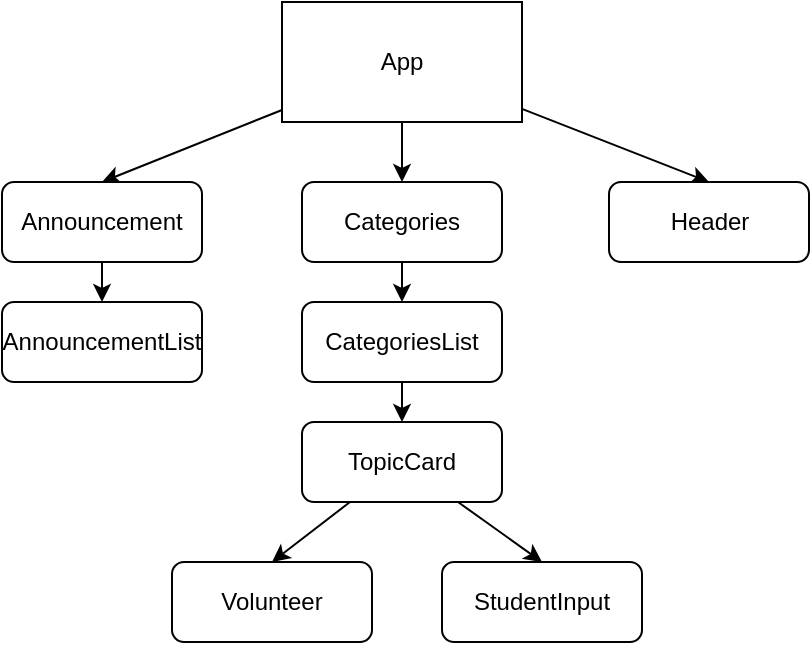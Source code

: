 <mxfile>
    <diagram id="-5NO1-DzqQ4Y6Dhfre-c" name="Page-1">
        <mxGraphModel dx="841" dy="367" grid="1" gridSize="10" guides="1" tooltips="1" connect="1" arrows="1" fold="1" page="1" pageScale="1" pageWidth="827" pageHeight="1169" math="0" shadow="0">
            <root>
                <mxCell id="0"/>
                <mxCell id="1" parent="0"/>
                <mxCell id="11" style="edgeStyle=none;html=1;entryX=0.5;entryY=0;entryDx=0;entryDy=0;" parent="1" source="2" target="3" edge="1">
                    <mxGeometry relative="1" as="geometry"/>
                </mxCell>
                <mxCell id="12" style="edgeStyle=none;html=1;entryX=0.5;entryY=0;entryDx=0;entryDy=0;" parent="1" source="2" target="8" edge="1">
                    <mxGeometry relative="1" as="geometry"/>
                </mxCell>
                <mxCell id="13" style="edgeStyle=none;html=1;entryX=0.5;entryY=0;entryDx=0;entryDy=0;" parent="1" source="2" target="4" edge="1">
                    <mxGeometry relative="1" as="geometry"/>
                </mxCell>
                <mxCell id="2" value="App" style="rounded=0;whiteSpace=wrap;html=1;" parent="1" vertex="1">
                    <mxGeometry x="200" y="530" width="120" height="60" as="geometry"/>
                </mxCell>
                <mxCell id="22" style="edgeStyle=none;html=1;" edge="1" parent="1" source="3" target="21">
                    <mxGeometry relative="1" as="geometry"/>
                </mxCell>
                <mxCell id="3" value="Announcement" style="rounded=1;whiteSpace=wrap;html=1;" parent="1" vertex="1">
                    <mxGeometry x="60" y="620" width="100" height="40" as="geometry"/>
                </mxCell>
                <mxCell id="14" style="edgeStyle=none;html=1;entryX=0.5;entryY=0;entryDx=0;entryDy=0;" parent="1" source="4" target="6" edge="1">
                    <mxGeometry relative="1" as="geometry"/>
                </mxCell>
                <mxCell id="4" value="Categories" style="rounded=1;whiteSpace=wrap;html=1;" parent="1" vertex="1">
                    <mxGeometry x="210" y="620" width="100" height="40" as="geometry"/>
                </mxCell>
                <mxCell id="15" style="edgeStyle=none;html=1;exitX=0.5;exitY=1;exitDx=0;exitDy=0;entryX=0.5;entryY=0;entryDx=0;entryDy=0;" parent="1" source="6" target="7" edge="1">
                    <mxGeometry relative="1" as="geometry"/>
                </mxCell>
                <mxCell id="6" value="CategoriesList" style="rounded=1;whiteSpace=wrap;html=1;" parent="1" vertex="1">
                    <mxGeometry x="210" y="680" width="100" height="40" as="geometry"/>
                </mxCell>
                <mxCell id="16" style="edgeStyle=none;html=1;entryX=0.5;entryY=0;entryDx=0;entryDy=0;" parent="1" source="7" target="9" edge="1">
                    <mxGeometry relative="1" as="geometry"/>
                </mxCell>
                <mxCell id="17" style="edgeStyle=none;html=1;entryX=0.5;entryY=0;entryDx=0;entryDy=0;" parent="1" source="7" target="10" edge="1">
                    <mxGeometry relative="1" as="geometry"/>
                </mxCell>
                <mxCell id="7" value="TopicCard" style="rounded=1;whiteSpace=wrap;html=1;" parent="1" vertex="1">
                    <mxGeometry x="210" y="740" width="100" height="40" as="geometry"/>
                </mxCell>
                <mxCell id="8" value="Header" style="rounded=1;whiteSpace=wrap;html=1;" parent="1" vertex="1">
                    <mxGeometry x="363.5" y="620" width="100" height="40" as="geometry"/>
                </mxCell>
                <mxCell id="9" value="StudentInput" style="rounded=1;whiteSpace=wrap;html=1;" parent="1" vertex="1">
                    <mxGeometry x="280" y="810" width="100" height="40" as="geometry"/>
                </mxCell>
                <mxCell id="10" value="Volunteer" style="rounded=1;whiteSpace=wrap;html=1;" parent="1" vertex="1">
                    <mxGeometry x="145" y="810" width="100" height="40" as="geometry"/>
                </mxCell>
                <mxCell id="21" value="AnnouncementList" style="rounded=1;whiteSpace=wrap;html=1;" vertex="1" parent="1">
                    <mxGeometry x="60" y="680" width="100" height="40" as="geometry"/>
                </mxCell>
            </root>
        </mxGraphModel>
    </diagram>
</mxfile>